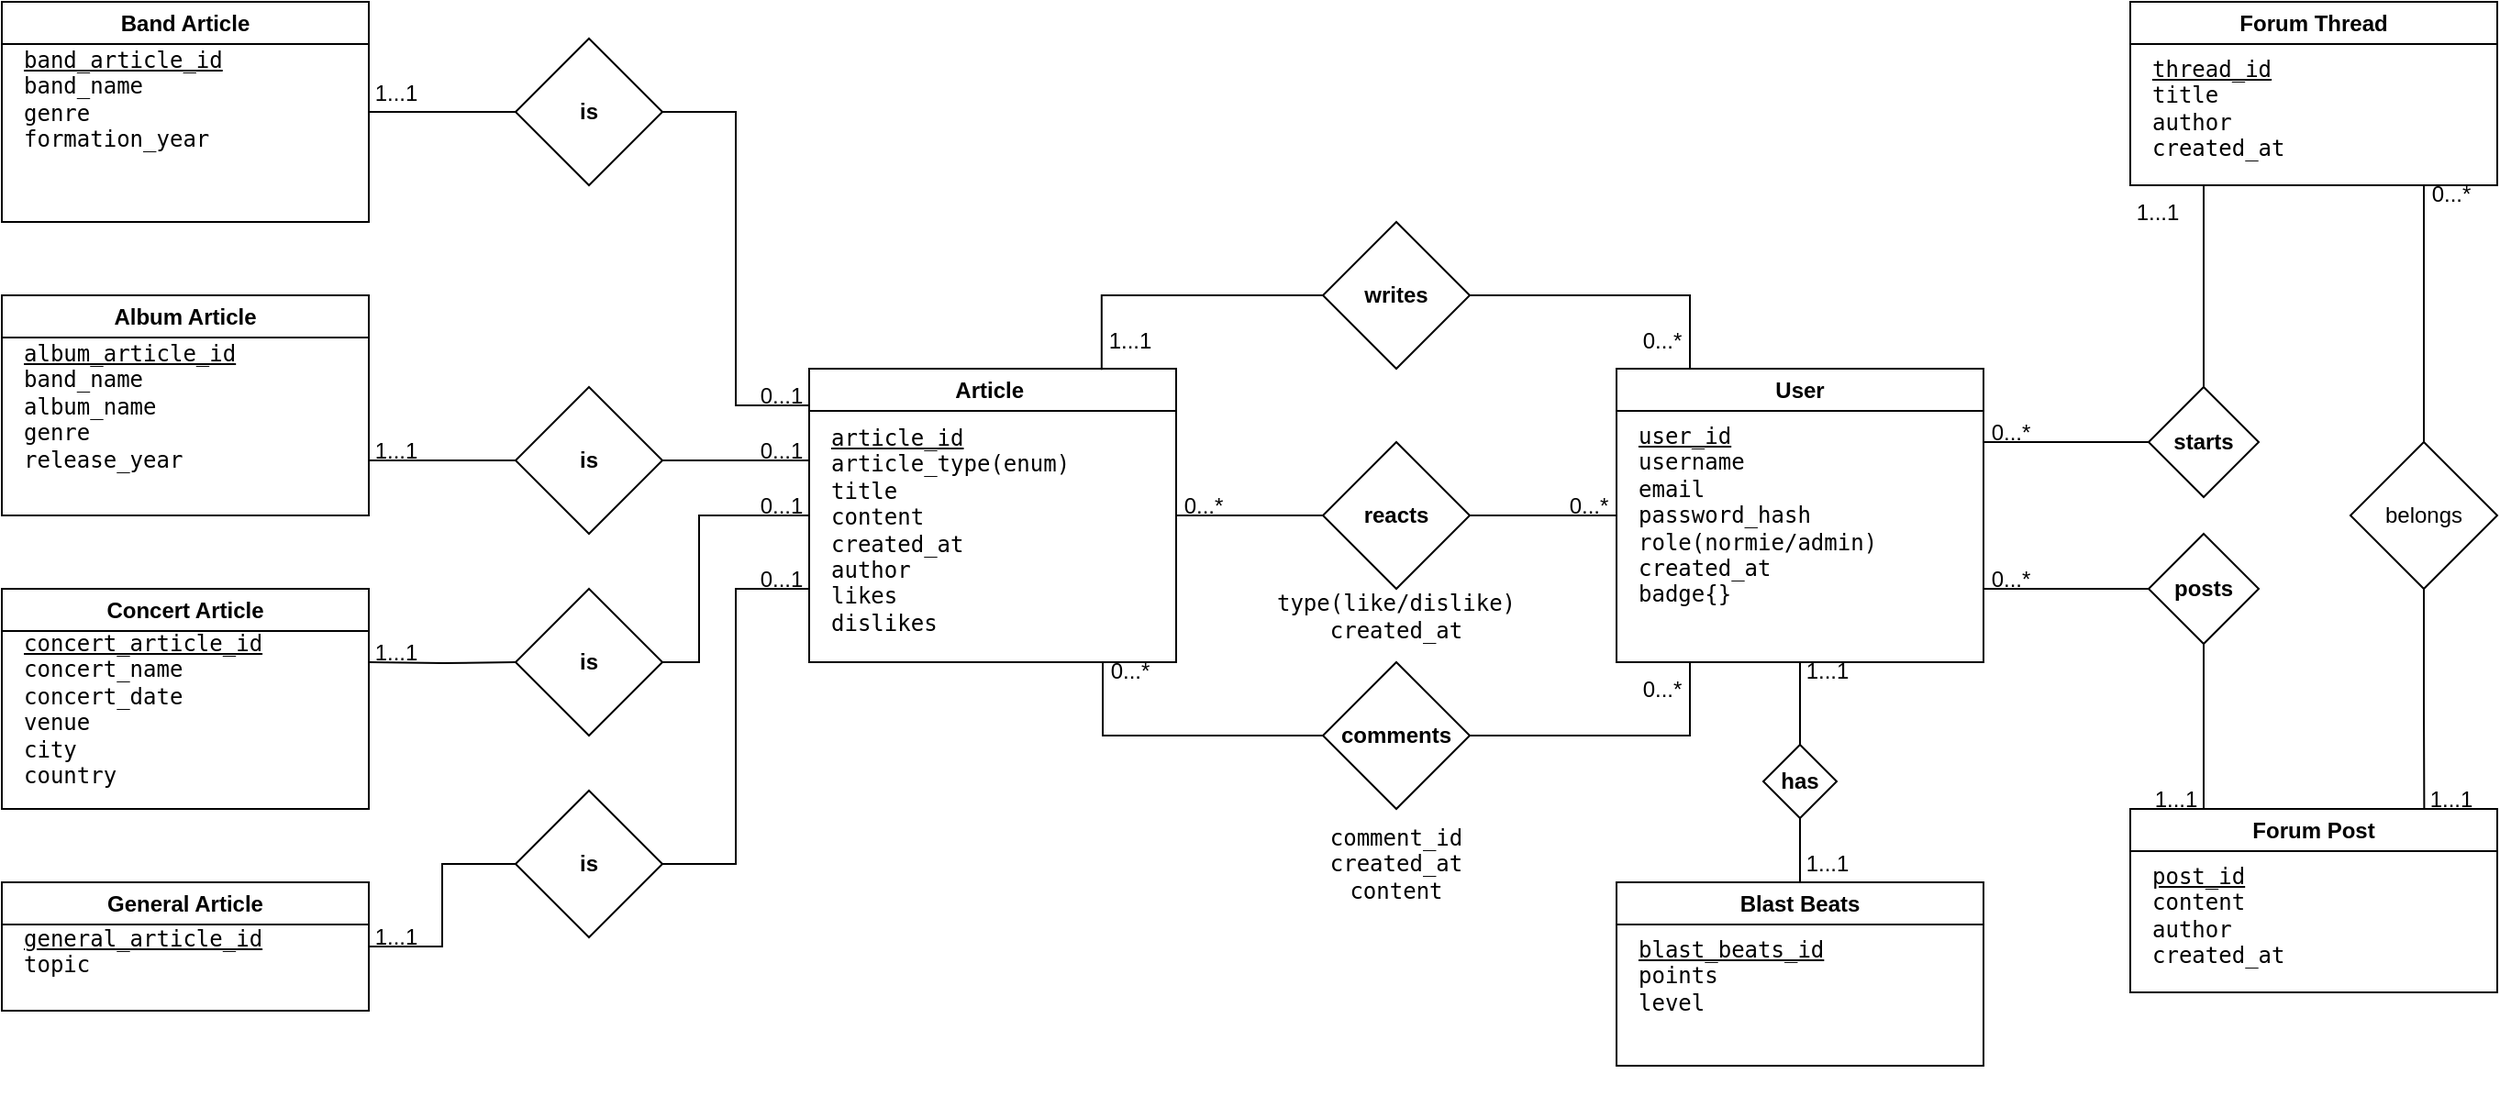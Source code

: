 <mxfile version="26.0.9">
  <diagram id="R2lEEEUBdFMjLlhIrx00" name="Page-1">
    <mxGraphModel dx="462" dy="280" grid="1" gridSize="10" guides="1" tooltips="1" connect="1" arrows="1" fold="1" page="1" pageScale="1" pageWidth="850" pageHeight="1100" math="0" shadow="0" extFonts="Permanent Marker^https://fonts.googleapis.com/css?family=Permanent+Marker">
      <root>
        <mxCell id="0" />
        <mxCell id="1" parent="0" />
        <mxCell id="lV51pXXIaA325RROSEWD-4" value="" style="group" parent="1" vertex="1" connectable="0">
          <mxGeometry x="480" y="240" width="200" height="160" as="geometry" />
        </mxCell>
        <mxCell id="lV51pXXIaA325RROSEWD-1" value="Article&amp;nbsp;" style="swimlane;whiteSpace=wrap;html=1;" parent="lV51pXXIaA325RROSEWD-4" vertex="1">
          <mxGeometry width="200" height="160" as="geometry" />
        </mxCell>
        <mxCell id="lV51pXXIaA325RROSEWD-3" value="&lt;u&gt;&lt;font face=&quot;monospace&quot;&gt;article_id&lt;br&gt;&lt;/font&gt;&lt;/u&gt;&lt;span style=&quot;font-family: monospace;&quot;&gt;article_type(enum)&lt;/span&gt;&lt;br style=&quot;font-family: monospace;&quot;&gt;&lt;div&gt;&lt;code data-end=&quot;458&quot; data-start=&quot;451&quot;&gt;&lt;font face=&quot;monospace&quot;&gt;title&lt;br&gt;&lt;/font&gt;&lt;/code&gt;&lt;code data-end=&quot;482&quot; data-start=&quot;473&quot;&gt;content&lt;br&gt;&lt;/code&gt;&lt;code data-end=&quot;506&quot; data-start=&quot;494&quot;&gt;created_at&lt;br&gt;&lt;/code&gt;&lt;font style=&quot;&quot; face=&quot;monospace&quot;&gt;author&lt;br&gt;likes&lt;br&gt;dislikes&lt;/font&gt;&lt;/div&gt;&lt;div&gt;&lt;font style=&quot;&quot; face=&quot;monospace&quot;&gt;&lt;br&gt;&lt;br&gt;&lt;/font&gt;&lt;/div&gt;" style="text;html=1;align=left;verticalAlign=top;whiteSpace=wrap;rounded=0;" parent="lV51pXXIaA325RROSEWD-1" vertex="1">
          <mxGeometry x="10" y="24" width="180" height="128" as="geometry" />
        </mxCell>
        <mxCell id="lV51pXXIaA325RROSEWD-8" value="" style="group" parent="1" vertex="1" connectable="0">
          <mxGeometry x="40" y="40" width="200" height="120" as="geometry" />
        </mxCell>
        <mxCell id="lV51pXXIaA325RROSEWD-9" value="Band Article" style="swimlane;whiteSpace=wrap;html=1;" parent="lV51pXXIaA325RROSEWD-8" vertex="1">
          <mxGeometry width="200" height="120.0" as="geometry" />
        </mxCell>
        <mxCell id="lV51pXXIaA325RROSEWD-10" value="&lt;u&gt;&lt;font face=&quot;monospace&quot;&gt;band_article_id&lt;br&gt;&lt;/font&gt;&lt;/u&gt;&lt;div&gt;&lt;code data-end=&quot;458&quot; data-start=&quot;451&quot;&gt;&lt;font face=&quot;monospace&quot;&gt;band_name&lt;br&gt;&lt;/font&gt;&lt;/code&gt;&lt;code data-end=&quot;482&quot; data-start=&quot;473&quot;&gt;genre&lt;br&gt;&lt;/code&gt;&lt;code data-end=&quot;506&quot; data-start=&quot;494&quot;&gt;formation_year&lt;br&gt;&lt;/code&gt;&lt;br&gt;&lt;/div&gt;&lt;div&gt;&lt;font style=&quot;&quot; face=&quot;monospace&quot;&gt;&lt;br&gt;&lt;br&gt;&lt;/font&gt;&lt;/div&gt;" style="text;html=1;align=left;verticalAlign=top;whiteSpace=wrap;rounded=0;" parent="lV51pXXIaA325RROSEWD-9" vertex="1">
          <mxGeometry x="10" y="18" width="180" height="91.091" as="geometry" />
        </mxCell>
        <mxCell id="lV51pXXIaA325RROSEWD-14" value="" style="group" parent="1" vertex="1" connectable="0">
          <mxGeometry x="40" y="200" width="200" height="120" as="geometry" />
        </mxCell>
        <mxCell id="lV51pXXIaA325RROSEWD-15" value="Album Article" style="swimlane;whiteSpace=wrap;html=1;" parent="lV51pXXIaA325RROSEWD-14" vertex="1">
          <mxGeometry width="200" height="120" as="geometry" />
        </mxCell>
        <mxCell id="lV51pXXIaA325RROSEWD-16" value="&lt;u&gt;&lt;font face=&quot;monospace&quot;&gt;album_article_id&lt;br&gt;&lt;/font&gt;&lt;/u&gt;&lt;div&gt;&lt;code data-end=&quot;458&quot; data-start=&quot;451&quot;&gt;&lt;font face=&quot;monospace&quot;&gt;band_name&lt;/font&gt;&lt;/code&gt;&lt;/div&gt;&lt;div&gt;&lt;code data-end=&quot;458&quot; data-start=&quot;451&quot;&gt;album_name&lt;font face=&quot;monospace&quot;&gt;&lt;br&gt;&lt;/font&gt;&lt;/code&gt;&lt;code data-end=&quot;482&quot; data-start=&quot;473&quot;&gt;genre&lt;br&gt;&lt;/code&gt;&lt;code data-end=&quot;506&quot; data-start=&quot;494&quot;&gt;release_year&lt;br&gt;&lt;/code&gt;&lt;br&gt;&lt;/div&gt;&lt;div&gt;&lt;font style=&quot;&quot; face=&quot;monospace&quot;&gt;&lt;br&gt;&lt;br&gt;&lt;/font&gt;&lt;/div&gt;" style="text;html=1;align=left;verticalAlign=top;whiteSpace=wrap;rounded=0;" parent="lV51pXXIaA325RROSEWD-15" vertex="1">
          <mxGeometry x="10" y="18" width="160" height="91.09" as="geometry" />
        </mxCell>
        <mxCell id="lV51pXXIaA325RROSEWD-17" value="" style="group" parent="1" vertex="1" connectable="0">
          <mxGeometry x="40" y="360" width="200" height="120" as="geometry" />
        </mxCell>
        <mxCell id="lV51pXXIaA325RROSEWD-18" value="Concert Article" style="swimlane;whiteSpace=wrap;html=1;" parent="lV51pXXIaA325RROSEWD-17" vertex="1">
          <mxGeometry width="200" height="120" as="geometry" />
        </mxCell>
        <mxCell id="lV51pXXIaA325RROSEWD-19" value="&lt;u&gt;&lt;font face=&quot;monospace&quot;&gt;concert_article_id&lt;br&gt;&lt;/font&gt;&lt;/u&gt;&lt;div&gt;&lt;code data-end=&quot;458&quot; data-start=&quot;451&quot;&gt;&lt;font face=&quot;monospace&quot;&gt;concert_name&lt;/font&gt;&lt;/code&gt;&lt;/div&gt;&lt;div&gt;&lt;code data-end=&quot;458&quot; data-start=&quot;451&quot;&gt;concert_date&lt;/code&gt;&lt;code data-end=&quot;482&quot; data-start=&quot;473&quot;&gt;&lt;br&gt;&lt;/code&gt;&lt;code data-end=&quot;506&quot; data-start=&quot;494&quot;&gt;venue&lt;br&gt;city&lt;br&gt;country&lt;br&gt;&lt;/code&gt;&lt;br&gt;&lt;/div&gt;&lt;div&gt;&lt;font style=&quot;&quot; face=&quot;monospace&quot;&gt;&lt;br&gt;&lt;br&gt;&lt;/font&gt;&lt;/div&gt;" style="text;html=1;align=left;verticalAlign=top;whiteSpace=wrap;rounded=0;" parent="lV51pXXIaA325RROSEWD-18" vertex="1">
          <mxGeometry x="10" y="16.2" width="180" height="81.982" as="geometry" />
        </mxCell>
        <mxCell id="lV51pXXIaA325RROSEWD-20" value="" style="group" parent="1" vertex="1" connectable="0">
          <mxGeometry x="40" y="520" width="200" height="110" as="geometry" />
        </mxCell>
        <mxCell id="lV51pXXIaA325RROSEWD-21" value="General Article" style="swimlane;whiteSpace=wrap;html=1;" parent="lV51pXXIaA325RROSEWD-20" vertex="1">
          <mxGeometry width="200" height="70" as="geometry" />
        </mxCell>
        <mxCell id="lV51pXXIaA325RROSEWD-22" value="&lt;u&gt;&lt;font face=&quot;monospace&quot;&gt;general_article_id&lt;br&gt;&lt;/font&gt;&lt;/u&gt;&lt;div&gt;&lt;code data-end=&quot;482&quot; data-start=&quot;473&quot;&gt;topic&lt;br&gt;&lt;/code&gt;&lt;br&gt;&lt;/div&gt;&lt;div&gt;&lt;font style=&quot;&quot; face=&quot;monospace&quot;&gt;&lt;br&gt;&lt;br&gt;&lt;/font&gt;&lt;/div&gt;" style="text;html=1;align=left;verticalAlign=top;whiteSpace=wrap;rounded=0;" parent="lV51pXXIaA325RROSEWD-21" vertex="1">
          <mxGeometry x="10" y="16.5" width="180" height="43.5" as="geometry" />
        </mxCell>
        <mxCell id="lV51pXXIaA325RROSEWD-80" value="" style="edgeStyle=orthogonalEdgeStyle;rounded=0;orthogonalLoop=1;jettySize=auto;html=1;endArrow=none;startFill=0;" parent="1" source="lV51pXXIaA325RROSEWD-6" target="lV51pXXIaA325RROSEWD-79" edge="1">
          <mxGeometry relative="1" as="geometry">
            <Array as="points">
              <mxPoint x="960" y="200" />
            </Array>
          </mxGeometry>
        </mxCell>
        <mxCell id="lV51pXXIaA325RROSEWD-90" value="" style="edgeStyle=orthogonalEdgeStyle;rounded=0;orthogonalLoop=1;jettySize=auto;html=1;endArrow=none;startFill=0;" parent="1" source="lV51pXXIaA325RROSEWD-6" target="lV51pXXIaA325RROSEWD-89" edge="1">
          <mxGeometry relative="1" as="geometry" />
        </mxCell>
        <mxCell id="lV51pXXIaA325RROSEWD-92" value="" style="edgeStyle=orthogonalEdgeStyle;rounded=0;orthogonalLoop=1;jettySize=auto;html=1;entryX=1;entryY=0.5;entryDx=0;entryDy=0;endArrow=none;startFill=0;" parent="1" target="lV51pXXIaA325RROSEWD-91" edge="1">
          <mxGeometry relative="1" as="geometry">
            <mxPoint x="960.003" y="400" as="sourcePoint" />
            <mxPoint x="880" y="440" as="targetPoint" />
            <Array as="points">
              <mxPoint x="960" y="440" />
            </Array>
          </mxGeometry>
        </mxCell>
        <mxCell id="lV51pXXIaA325RROSEWD-109" value="" style="edgeStyle=orthogonalEdgeStyle;rounded=0;orthogonalLoop=1;jettySize=auto;html=1;endArrow=none;startFill=0;" parent="1" source="lV51pXXIaA325RROSEWD-6" target="lV51pXXIaA325RROSEWD-108" edge="1">
          <mxGeometry relative="1" as="geometry">
            <Array as="points">
              <mxPoint x="1190" y="280" />
              <mxPoint x="1190" y="280" />
            </Array>
          </mxGeometry>
        </mxCell>
        <mxCell id="lV51pXXIaA325RROSEWD-116" value="" style="rounded=0;orthogonalLoop=1;jettySize=auto;html=1;endArrow=none;startFill=0;entryX=0;entryY=0.5;entryDx=0;entryDy=0;elbow=vertical;" parent="1" target="lV51pXXIaA325RROSEWD-115" edge="1">
          <mxGeometry relative="1" as="geometry">
            <mxPoint x="1120.0" y="360.0" as="sourcePoint" />
            <mxPoint x="1240" y="360" as="targetPoint" />
          </mxGeometry>
        </mxCell>
        <mxCell id="lV51pXXIaA325RROSEWD-124" value="" style="edgeStyle=orthogonalEdgeStyle;rounded=0;orthogonalLoop=1;jettySize=auto;html=1;endArrow=none;startFill=0;" parent="1" source="lV51pXXIaA325RROSEWD-6" target="lV51pXXIaA325RROSEWD-122" edge="1">
          <mxGeometry relative="1" as="geometry" />
        </mxCell>
        <mxCell id="lV51pXXIaA325RROSEWD-6" value="User" style="swimlane;whiteSpace=wrap;html=1;" parent="1" vertex="1">
          <mxGeometry x="920" y="240" width="200" height="160" as="geometry" />
        </mxCell>
        <mxCell id="lV51pXXIaA325RROSEWD-7" value="&lt;u&gt;&lt;font face=&quot;monospace&quot;&gt;user_id&lt;br&gt;&lt;/font&gt;&lt;/u&gt;&lt;div&gt;&lt;code data-end=&quot;458&quot; data-start=&quot;451&quot;&gt;username&lt;br&gt;email&lt;font face=&quot;monospace&quot;&gt;&lt;br&gt;&lt;/font&gt;&lt;/code&gt;&lt;code data-end=&quot;482&quot; data-start=&quot;473&quot;&gt;password_hash&lt;br&gt;&lt;/code&gt;&lt;code data-end=&quot;506&quot; data-start=&quot;494&quot;&gt;role(normie/admin)&lt;br&gt;&lt;/code&gt;&lt;font style=&quot;&quot; face=&quot;monospace&quot;&gt;created_at&lt;/font&gt;&lt;/div&gt;&lt;div&gt;&lt;font style=&quot;&quot; face=&quot;monospace&quot;&gt;badge{}&lt;/font&gt;&lt;/div&gt;&lt;div&gt;&lt;font style=&quot;&quot; face=&quot;monospace&quot;&gt;&lt;br&gt;&lt;br&gt;&lt;/font&gt;&lt;/div&gt;" style="text;html=1;align=left;verticalAlign=top;whiteSpace=wrap;rounded=0;" parent="lV51pXXIaA325RROSEWD-6" vertex="1">
          <mxGeometry x="10" y="22.5" width="180" height="120" as="geometry" />
        </mxCell>
        <mxCell id="lV51pXXIaA325RROSEWD-25" value="Forum Thread" style="swimlane;whiteSpace=wrap;html=1;" parent="1" vertex="1">
          <mxGeometry x="1200" y="40" width="200" height="100" as="geometry" />
        </mxCell>
        <mxCell id="lV51pXXIaA325RROSEWD-26" value="&lt;u&gt;&lt;font face=&quot;monospace&quot;&gt;thread_id&lt;br&gt;&lt;/font&gt;&lt;/u&gt;&lt;div&gt;&lt;code data-end=&quot;458&quot; data-start=&quot;451&quot;&gt;title&lt;br&gt;author&lt;br&gt;created_at&lt;/code&gt;&lt;code data-end=&quot;482&quot; data-start=&quot;473&quot;&gt;&lt;br&gt;&lt;/code&gt;&lt;br&gt;&lt;/div&gt;&lt;div&gt;&lt;font style=&quot;&quot; face=&quot;monospace&quot;&gt;&lt;br&gt;&lt;br&gt;&lt;/font&gt;&lt;/div&gt;" style="text;html=1;align=left;verticalAlign=top;whiteSpace=wrap;rounded=0;" parent="lV51pXXIaA325RROSEWD-25" vertex="1">
          <mxGeometry x="10" y="22.5" width="180" height="67.5" as="geometry" />
        </mxCell>
        <mxCell id="lV51pXXIaA325RROSEWD-27" value="Forum Post" style="swimlane;whiteSpace=wrap;html=1;" parent="1" vertex="1">
          <mxGeometry x="1200" y="480" width="200" height="100" as="geometry" />
        </mxCell>
        <mxCell id="lV51pXXIaA325RROSEWD-28" value="&lt;u&gt;&lt;font face=&quot;monospace&quot;&gt;post_id&lt;br&gt;&lt;/font&gt;&lt;/u&gt;&lt;div&gt;&lt;code data-end=&quot;458&quot; data-start=&quot;451&quot;&gt;content&lt;br&gt;author&lt;br&gt;created_at&lt;/code&gt;&lt;code data-end=&quot;482&quot; data-start=&quot;473&quot;&gt;&lt;br&gt;&lt;/code&gt;&lt;br&gt;&lt;/div&gt;&lt;div&gt;&lt;font style=&quot;&quot; face=&quot;monospace&quot;&gt;&lt;br&gt;&lt;br&gt;&lt;/font&gt;&lt;/div&gt;" style="text;html=1;align=left;verticalAlign=top;whiteSpace=wrap;rounded=0;" parent="lV51pXXIaA325RROSEWD-27" vertex="1">
          <mxGeometry x="10" y="22.5" width="180" height="67.5" as="geometry" />
        </mxCell>
        <mxCell id="lV51pXXIaA325RROSEWD-29" value="is" style="rhombus;whiteSpace=wrap;html=1;fontStyle=1;startSize=23;" parent="1" vertex="1">
          <mxGeometry x="320" y="60" width="80" height="80" as="geometry" />
        </mxCell>
        <mxCell id="lV51pXXIaA325RROSEWD-30" value="" style="edgeStyle=orthogonalEdgeStyle;rounded=0;orthogonalLoop=1;jettySize=auto;html=1;endArrow=none;startFill=0;" parent="1" source="lV51pXXIaA325RROSEWD-1" target="lV51pXXIaA325RROSEWD-29" edge="1">
          <mxGeometry relative="1" as="geometry">
            <Array as="points">
              <mxPoint x="440" y="260" />
              <mxPoint x="440" y="100" />
            </Array>
          </mxGeometry>
        </mxCell>
        <mxCell id="lV51pXXIaA325RROSEWD-31" style="edgeStyle=orthogonalEdgeStyle;rounded=0;orthogonalLoop=1;jettySize=auto;html=1;strokeColor=default;endArrow=none;startFill=0;" parent="1" source="lV51pXXIaA325RROSEWD-9" target="lV51pXXIaA325RROSEWD-29" edge="1">
          <mxGeometry relative="1" as="geometry" />
        </mxCell>
        <mxCell id="lV51pXXIaA325RROSEWD-34" value="is" style="rhombus;whiteSpace=wrap;html=1;fontStyle=1;startSize=23;" parent="1" vertex="1">
          <mxGeometry x="320" y="250" width="80" height="80" as="geometry" />
        </mxCell>
        <mxCell id="lV51pXXIaA325RROSEWD-39" style="edgeStyle=orthogonalEdgeStyle;rounded=0;orthogonalLoop=1;jettySize=auto;html=1;entryX=0;entryY=0.5;entryDx=0;entryDy=0;endArrow=none;startFill=0;" parent="1" source="lV51pXXIaA325RROSEWD-15" target="lV51pXXIaA325RROSEWD-34" edge="1">
          <mxGeometry relative="1" as="geometry">
            <Array as="points">
              <mxPoint x="260" y="290" />
              <mxPoint x="260" y="290" />
            </Array>
          </mxGeometry>
        </mxCell>
        <mxCell id="lV51pXXIaA325RROSEWD-42" value="" style="edgeStyle=orthogonalEdgeStyle;rounded=0;orthogonalLoop=1;jettySize=auto;html=1;endArrow=none;startFill=0;" parent="1" source="lV51pXXIaA325RROSEWD-1" target="lV51pXXIaA325RROSEWD-34" edge="1">
          <mxGeometry relative="1" as="geometry">
            <Array as="points">
              <mxPoint x="460" y="290" />
              <mxPoint x="460" y="290" />
            </Array>
          </mxGeometry>
        </mxCell>
        <mxCell id="lV51pXXIaA325RROSEWD-45" style="edgeStyle=orthogonalEdgeStyle;rounded=0;orthogonalLoop=1;jettySize=auto;html=1;endArrow=none;startFill=0;" parent="1" source="lV51pXXIaA325RROSEWD-43" edge="1">
          <mxGeometry relative="1" as="geometry">
            <mxPoint x="480" y="320" as="targetPoint" />
            <Array as="points">
              <mxPoint x="420" y="400" />
              <mxPoint x="420" y="320" />
            </Array>
          </mxGeometry>
        </mxCell>
        <mxCell id="lV51pXXIaA325RROSEWD-43" value="is" style="rhombus;whiteSpace=wrap;html=1;fontStyle=1;startSize=23;" parent="1" vertex="1">
          <mxGeometry x="320" y="360" width="80" height="80" as="geometry" />
        </mxCell>
        <mxCell id="lV51pXXIaA325RROSEWD-44" value="" style="edgeStyle=orthogonalEdgeStyle;rounded=0;orthogonalLoop=1;jettySize=auto;html=1;endArrow=none;startFill=0;" parent="1" target="lV51pXXIaA325RROSEWD-43" edge="1">
          <mxGeometry relative="1" as="geometry">
            <mxPoint x="240" y="400" as="sourcePoint" />
          </mxGeometry>
        </mxCell>
        <mxCell id="lV51pXXIaA325RROSEWD-51" style="edgeStyle=orthogonalEdgeStyle;rounded=0;orthogonalLoop=1;jettySize=auto;html=1;entryX=0;entryY=0.75;entryDx=0;entryDy=0;endArrow=none;startFill=0;" parent="1" source="lV51pXXIaA325RROSEWD-49" target="lV51pXXIaA325RROSEWD-1" edge="1">
          <mxGeometry relative="1" as="geometry" />
        </mxCell>
        <mxCell id="lV51pXXIaA325RROSEWD-49" value="is" style="rhombus;whiteSpace=wrap;html=1;fontStyle=1;startSize=23;" parent="1" vertex="1">
          <mxGeometry x="320" y="470" width="80" height="80" as="geometry" />
        </mxCell>
        <mxCell id="lV51pXXIaA325RROSEWD-50" value="" style="edgeStyle=orthogonalEdgeStyle;rounded=0;orthogonalLoop=1;jettySize=auto;html=1;endArrow=none;startFill=0;" parent="1" source="lV51pXXIaA325RROSEWD-21" target="lV51pXXIaA325RROSEWD-49" edge="1">
          <mxGeometry relative="1" as="geometry" />
        </mxCell>
        <mxCell id="lV51pXXIaA325RROSEWD-53" value="0...1" style="text;html=1;align=center;verticalAlign=middle;whiteSpace=wrap;rounded=0;" parent="1" vertex="1">
          <mxGeometry x="450" y="250" width="30" height="10" as="geometry" />
        </mxCell>
        <mxCell id="lV51pXXIaA325RROSEWD-55" value="0...1" style="text;html=1;align=center;verticalAlign=middle;whiteSpace=wrap;rounded=0;" parent="1" vertex="1">
          <mxGeometry x="450" y="280" width="30" height="10" as="geometry" />
        </mxCell>
        <mxCell id="lV51pXXIaA325RROSEWD-61" value="0...1" style="text;html=1;align=center;verticalAlign=middle;whiteSpace=wrap;rounded=0;" parent="1" vertex="1">
          <mxGeometry x="450" y="310" width="30" height="10" as="geometry" />
        </mxCell>
        <mxCell id="lV51pXXIaA325RROSEWD-62" value="0...1" style="text;html=1;align=center;verticalAlign=middle;whiteSpace=wrap;rounded=0;" parent="1" vertex="1">
          <mxGeometry x="450" y="350" width="30" height="10" as="geometry" />
        </mxCell>
        <mxCell id="lV51pXXIaA325RROSEWD-66" value="1...1" style="text;html=1;align=center;verticalAlign=middle;whiteSpace=wrap;rounded=0;" parent="1" vertex="1">
          <mxGeometry x="240" y="85" width="30" height="10" as="geometry" />
        </mxCell>
        <mxCell id="lV51pXXIaA325RROSEWD-72" value="1...1" style="text;html=1;align=center;verticalAlign=middle;whiteSpace=wrap;rounded=0;" parent="1" vertex="1">
          <mxGeometry x="240" y="280" width="30" height="10" as="geometry" />
        </mxCell>
        <mxCell id="lV51pXXIaA325RROSEWD-73" value="1...1" style="text;html=1;align=center;verticalAlign=middle;whiteSpace=wrap;rounded=0;" parent="1" vertex="1">
          <mxGeometry x="240" y="390" width="30" height="10" as="geometry" />
        </mxCell>
        <mxCell id="lV51pXXIaA325RROSEWD-74" value="1...1" style="text;html=1;align=center;verticalAlign=middle;whiteSpace=wrap;rounded=0;" parent="1" vertex="1">
          <mxGeometry x="240" y="545" width="30" height="10" as="geometry" />
        </mxCell>
        <mxCell id="lV51pXXIaA325RROSEWD-79" value="writes" style="rhombus;whiteSpace=wrap;html=1;fontStyle=1;startSize=23;" parent="1" vertex="1">
          <mxGeometry x="760" y="160" width="80" height="80" as="geometry" />
        </mxCell>
        <mxCell id="lV51pXXIaA325RROSEWD-99" style="edgeStyle=orthogonalEdgeStyle;rounded=0;orthogonalLoop=1;jettySize=auto;html=1;entryX=1;entryY=0.5;entryDx=0;entryDy=0;endArrow=none;startFill=0;" parent="1" source="lV51pXXIaA325RROSEWD-89" target="lV51pXXIaA325RROSEWD-1" edge="1">
          <mxGeometry relative="1" as="geometry" />
        </mxCell>
        <mxCell id="lV51pXXIaA325RROSEWD-89" value="reacts" style="rhombus;whiteSpace=wrap;html=1;fontStyle=1;startSize=23;" parent="1" vertex="1">
          <mxGeometry x="760" y="280" width="80" height="80" as="geometry" />
        </mxCell>
        <mxCell id="lV51pXXIaA325RROSEWD-103" style="edgeStyle=orthogonalEdgeStyle;rounded=0;orthogonalLoop=1;jettySize=auto;html=1;endArrow=none;startFill=0;" parent="1" source="lV51pXXIaA325RROSEWD-91" edge="1">
          <mxGeometry relative="1" as="geometry">
            <mxPoint x="640" y="400" as="targetPoint" />
            <Array as="points">
              <mxPoint x="640" y="440" />
            </Array>
          </mxGeometry>
        </mxCell>
        <mxCell id="lV51pXXIaA325RROSEWD-91" value="comments" style="rhombus;whiteSpace=wrap;html=1;fontStyle=1;startSize=23;" parent="1" vertex="1">
          <mxGeometry x="760" y="400" width="80" height="80" as="geometry" />
        </mxCell>
        <mxCell id="lV51pXXIaA325RROSEWD-93" value="0...*" style="text;html=1;align=center;verticalAlign=middle;whiteSpace=wrap;rounded=0;" parent="1" vertex="1">
          <mxGeometry x="930" y="220" width="30" height="10" as="geometry" />
        </mxCell>
        <mxCell id="lV51pXXIaA325RROSEWD-94" value="0...*" style="text;html=1;align=center;verticalAlign=middle;whiteSpace=wrap;rounded=0;" parent="1" vertex="1">
          <mxGeometry x="890" y="310" width="30" height="10" as="geometry" />
        </mxCell>
        <mxCell id="lV51pXXIaA325RROSEWD-95" value="0...*" style="text;html=1;align=center;verticalAlign=middle;whiteSpace=wrap;rounded=0;" parent="1" vertex="1">
          <mxGeometry x="930" y="410" width="30" height="10" as="geometry" />
        </mxCell>
        <mxCell id="lV51pXXIaA325RROSEWD-96" style="edgeStyle=orthogonalEdgeStyle;rounded=0;orthogonalLoop=1;jettySize=auto;html=1;entryX=0.797;entryY=0.004;entryDx=0;entryDy=0;entryPerimeter=0;endArrow=none;startFill=0;" parent="1" source="lV51pXXIaA325RROSEWD-79" target="lV51pXXIaA325RROSEWD-1" edge="1">
          <mxGeometry relative="1" as="geometry" />
        </mxCell>
        <mxCell id="lV51pXXIaA325RROSEWD-97" value="1...1" style="text;html=1;align=center;verticalAlign=middle;whiteSpace=wrap;rounded=0;" parent="1" vertex="1">
          <mxGeometry x="640" y="220" width="30" height="10" as="geometry" />
        </mxCell>
        <mxCell id="lV51pXXIaA325RROSEWD-100" value="0...*" style="text;html=1;align=center;verticalAlign=middle;whiteSpace=wrap;rounded=0;" parent="1" vertex="1">
          <mxGeometry x="680" y="310" width="30" height="10" as="geometry" />
        </mxCell>
        <mxCell id="lV51pXXIaA325RROSEWD-104" value="0...*" style="text;html=1;align=center;verticalAlign=middle;whiteSpace=wrap;rounded=0;" parent="1" vertex="1">
          <mxGeometry x="640" y="400" width="30" height="10" as="geometry" />
        </mxCell>
        <mxCell id="lV51pXXIaA325RROSEWD-106" value="&lt;span style=&quot;font-family: monospace; text-align: left;&quot;&gt;type(like/dislike)&lt;br&gt;created_at&lt;/span&gt;" style="text;html=1;align=center;verticalAlign=middle;whiteSpace=wrap;rounded=0;" parent="1" vertex="1">
          <mxGeometry x="735" y="360" width="130" height="30" as="geometry" />
        </mxCell>
        <mxCell id="lV51pXXIaA325RROSEWD-107" value="&lt;span style=&quot;font-family: monospace; text-align: left;&quot;&gt;comment_id&lt;br&gt;created_at&lt;br&gt;content&lt;/span&gt;" style="text;html=1;align=center;verticalAlign=middle;whiteSpace=wrap;rounded=0;" parent="1" vertex="1">
          <mxGeometry x="735" y="485" width="130" height="50" as="geometry" />
        </mxCell>
        <mxCell id="lV51pXXIaA325RROSEWD-110" style="edgeStyle=orthogonalEdgeStyle;rounded=0;orthogonalLoop=1;jettySize=auto;html=1;endArrow=none;startFill=0;" parent="1" source="lV51pXXIaA325RROSEWD-108" edge="1">
          <mxGeometry relative="1" as="geometry">
            <mxPoint x="1240" y="140" as="targetPoint" />
            <Array as="points">
              <mxPoint x="1240" y="140" />
            </Array>
          </mxGeometry>
        </mxCell>
        <mxCell id="lV51pXXIaA325RROSEWD-108" value="starts" style="rhombus;whiteSpace=wrap;html=1;fontStyle=1;startSize=23;" parent="1" vertex="1">
          <mxGeometry x="1210" y="250" width="60" height="60" as="geometry" />
        </mxCell>
        <mxCell id="lV51pXXIaA325RROSEWD-111" value="0...*" style="text;html=1;align=center;verticalAlign=middle;whiteSpace=wrap;rounded=0;" parent="1" vertex="1">
          <mxGeometry x="1120" y="270" width="30" height="10" as="geometry" />
        </mxCell>
        <mxCell id="lV51pXXIaA325RROSEWD-112" value="1...1" style="text;html=1;align=center;verticalAlign=middle;whiteSpace=wrap;rounded=0;" parent="1" vertex="1">
          <mxGeometry x="1200" y="150" width="30" height="10" as="geometry" />
        </mxCell>
        <mxCell id="lV51pXXIaA325RROSEWD-117" style="edgeStyle=orthogonalEdgeStyle;rounded=0;orthogonalLoop=1;jettySize=auto;html=1;entryX=0.5;entryY=0;entryDx=0;entryDy=0;endArrow=none;startFill=0;" parent="1" source="lV51pXXIaA325RROSEWD-115" target="lV51pXXIaA325RROSEWD-27" edge="1">
          <mxGeometry relative="1" as="geometry">
            <Array as="points">
              <mxPoint x="1240" y="480" />
            </Array>
          </mxGeometry>
        </mxCell>
        <mxCell id="lV51pXXIaA325RROSEWD-115" value="posts" style="rhombus;whiteSpace=wrap;html=1;fontStyle=1;startSize=23;" parent="1" vertex="1">
          <mxGeometry x="1210" y="330" width="60" height="60" as="geometry" />
        </mxCell>
        <mxCell id="lV51pXXIaA325RROSEWD-118" value="0...*" style="text;html=1;align=center;verticalAlign=middle;whiteSpace=wrap;rounded=0;" parent="1" vertex="1">
          <mxGeometry x="1120" y="350" width="30" height="10" as="geometry" />
        </mxCell>
        <mxCell id="lV51pXXIaA325RROSEWD-119" value="1...1" style="text;html=1;align=center;verticalAlign=middle;whiteSpace=wrap;rounded=0;" parent="1" vertex="1">
          <mxGeometry x="1210" y="470" width="30" height="10" as="geometry" />
        </mxCell>
        <mxCell id="lV51pXXIaA325RROSEWD-123" value="" style="edgeStyle=orthogonalEdgeStyle;rounded=0;orthogonalLoop=1;jettySize=auto;html=1;endArrow=none;startFill=0;" parent="1" source="lV51pXXIaA325RROSEWD-120" target="lV51pXXIaA325RROSEWD-122" edge="1">
          <mxGeometry relative="1" as="geometry" />
        </mxCell>
        <mxCell id="lV51pXXIaA325RROSEWD-120" value="Blast Beats" style="swimlane;whiteSpace=wrap;html=1;" parent="1" vertex="1">
          <mxGeometry x="920" y="520" width="200" height="100" as="geometry" />
        </mxCell>
        <mxCell id="lV51pXXIaA325RROSEWD-121" value="&lt;u&gt;&lt;font face=&quot;monospace&quot;&gt;blast_beats_id&lt;br&gt;&lt;/font&gt;&lt;/u&gt;&lt;div&gt;&lt;code data-end=&quot;458&quot; data-start=&quot;451&quot;&gt;points&lt;/code&gt;&lt;/div&gt;&lt;div&gt;&lt;code data-end=&quot;458&quot; data-start=&quot;451&quot;&gt;level&lt;br&gt;&lt;/code&gt;&lt;br&gt;&lt;/div&gt;&lt;div&gt;&lt;font style=&quot;&quot; face=&quot;monospace&quot;&gt;&lt;br&gt;&lt;br&gt;&lt;/font&gt;&lt;/div&gt;" style="text;html=1;align=left;verticalAlign=top;whiteSpace=wrap;rounded=0;" parent="lV51pXXIaA325RROSEWD-120" vertex="1">
          <mxGeometry x="10" y="22.5" width="180" height="67.5" as="geometry" />
        </mxCell>
        <mxCell id="lV51pXXIaA325RROSEWD-122" value="has" style="rhombus;whiteSpace=wrap;html=1;fontStyle=1;startSize=23;" parent="1" vertex="1">
          <mxGeometry x="1000" y="445" width="40" height="40" as="geometry" />
        </mxCell>
        <mxCell id="lV51pXXIaA325RROSEWD-125" value="1...1" style="text;html=1;align=center;verticalAlign=middle;whiteSpace=wrap;rounded=0;" parent="1" vertex="1">
          <mxGeometry x="1020" y="400" width="30" height="10" as="geometry" />
        </mxCell>
        <mxCell id="lV51pXXIaA325RROSEWD-126" value="1...1" style="text;html=1;align=center;verticalAlign=middle;whiteSpace=wrap;rounded=0;" parent="1" vertex="1">
          <mxGeometry x="1020" y="505" width="30" height="10" as="geometry" />
        </mxCell>
        <mxCell id="lV51pXXIaA325RROSEWD-131" style="edgeStyle=orthogonalEdgeStyle;rounded=0;orthogonalLoop=1;jettySize=auto;html=1;endArrow=none;startFill=0;" parent="1" source="lV51pXXIaA325RROSEWD-129" edge="1">
          <mxGeometry relative="1" as="geometry">
            <mxPoint x="1360" y="140" as="targetPoint" />
          </mxGeometry>
        </mxCell>
        <mxCell id="lV51pXXIaA325RROSEWD-129" value="belongs" style="rhombus;whiteSpace=wrap;html=1;" parent="1" vertex="1">
          <mxGeometry x="1320" y="280" width="80" height="80" as="geometry" />
        </mxCell>
        <mxCell id="lV51pXXIaA325RROSEWD-130" style="edgeStyle=orthogonalEdgeStyle;rounded=0;orthogonalLoop=1;jettySize=auto;html=1;entryX=0.801;entryY=0.004;entryDx=0;entryDy=0;entryPerimeter=0;endArrow=none;startFill=0;" parent="1" source="lV51pXXIaA325RROSEWD-129" target="lV51pXXIaA325RROSEWD-27" edge="1">
          <mxGeometry relative="1" as="geometry" />
        </mxCell>
        <mxCell id="lV51pXXIaA325RROSEWD-132" value="1...1" style="text;html=1;align=center;verticalAlign=middle;whiteSpace=wrap;rounded=0;" parent="1" vertex="1">
          <mxGeometry x="1360" y="470" width="30" height="10" as="geometry" />
        </mxCell>
        <mxCell id="lV51pXXIaA325RROSEWD-133" value="0...*" style="text;html=1;align=center;verticalAlign=middle;whiteSpace=wrap;rounded=0;" parent="1" vertex="1">
          <mxGeometry x="1360" y="140" width="30" height="10" as="geometry" />
        </mxCell>
      </root>
    </mxGraphModel>
  </diagram>
</mxfile>
